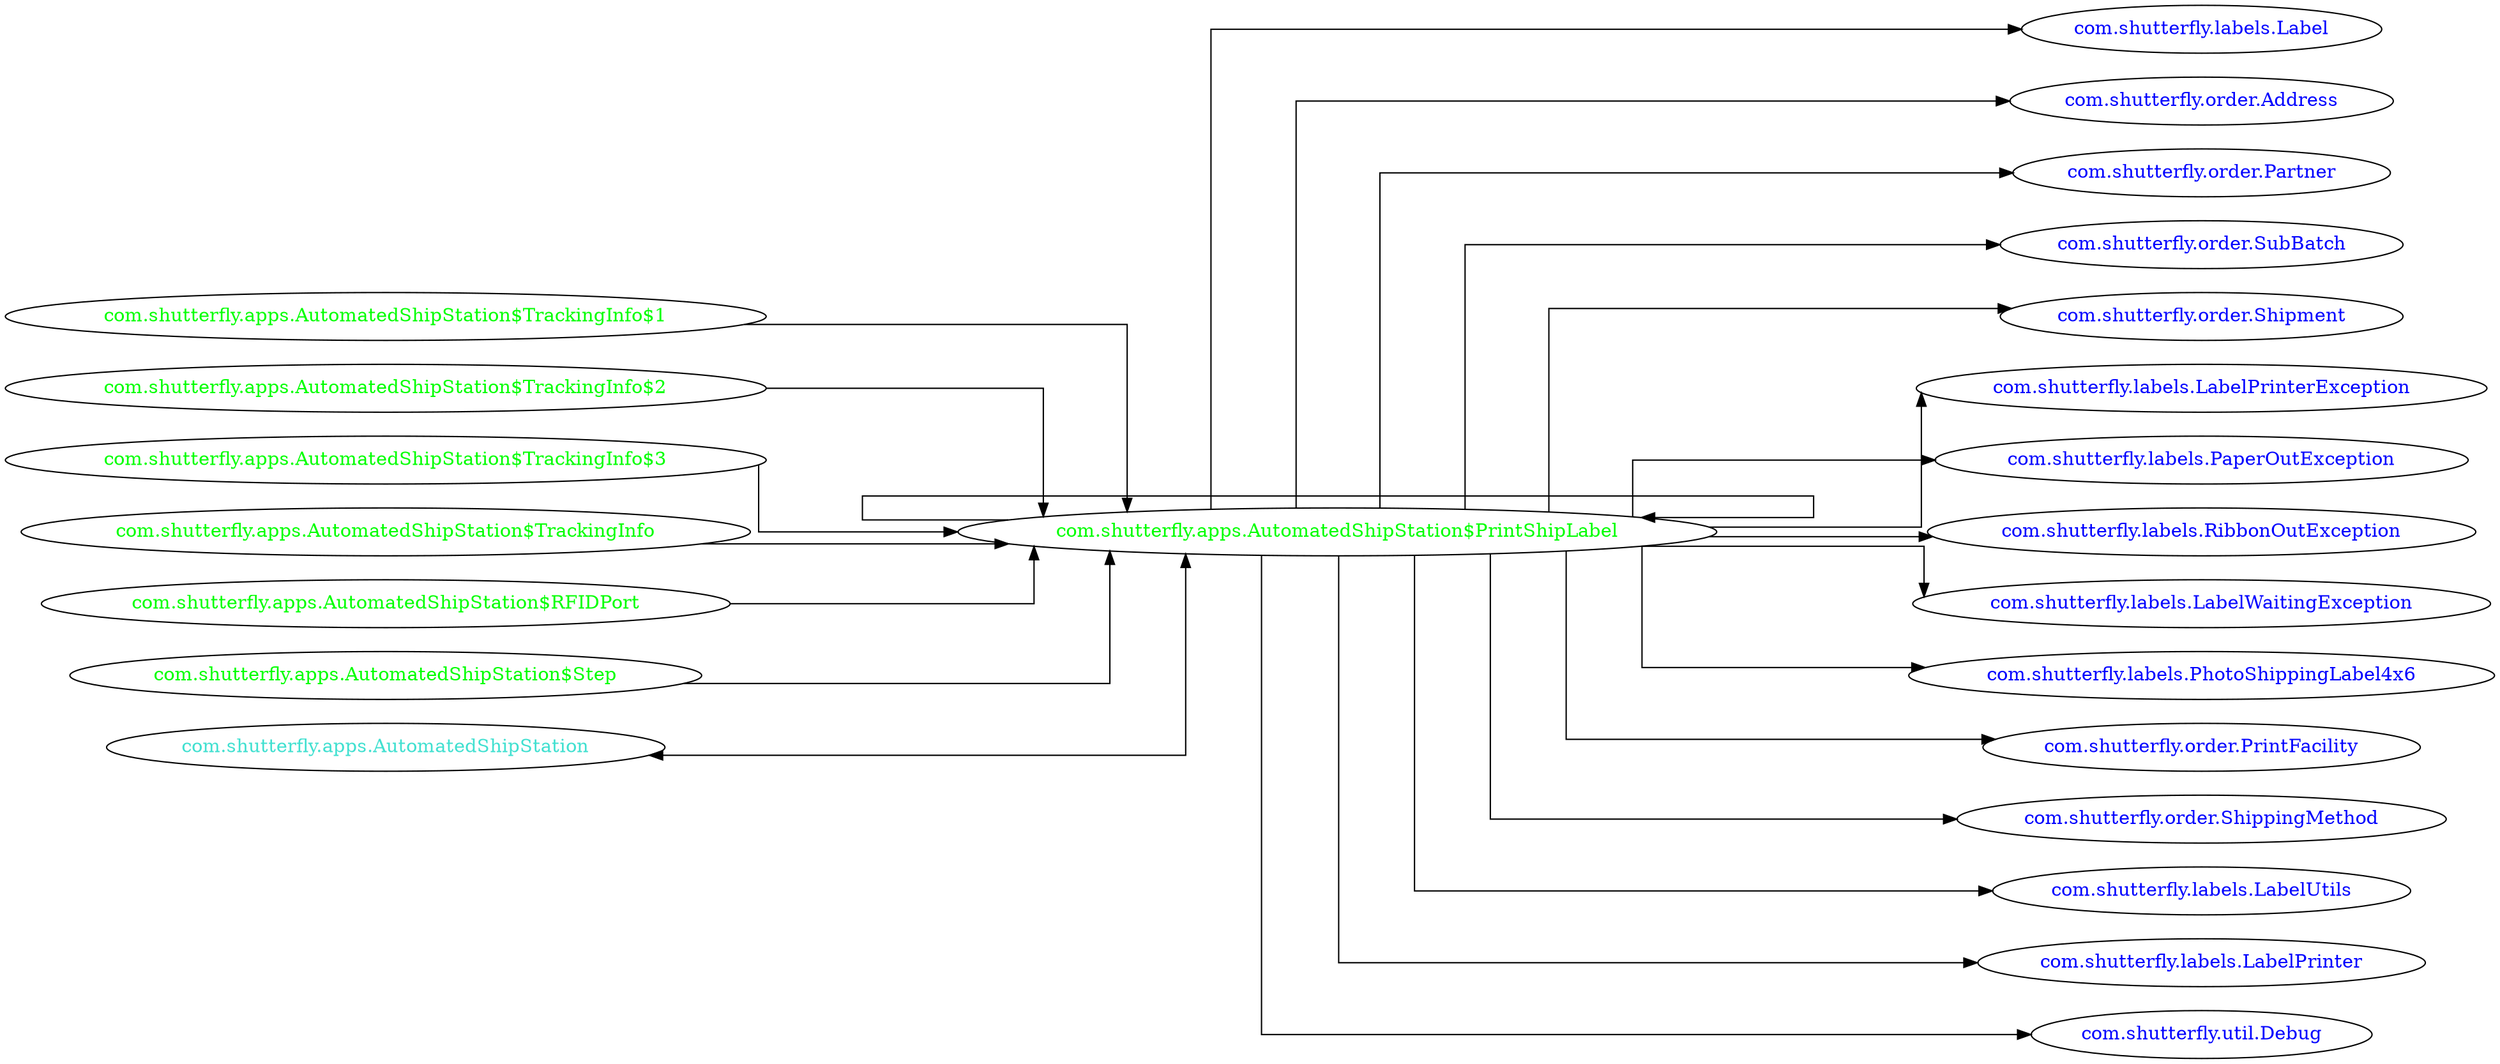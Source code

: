 digraph dependencyGraph {
 concentrate=true;
 ranksep="2.0";
 rankdir="LR"; 
 splines="ortho";
"com.shutterfly.apps.AutomatedShipStation$PrintShipLabel" [fontcolor="red"];
"com.shutterfly.labels.Label" [ fontcolor="blue" ];
"com.shutterfly.apps.AutomatedShipStation$PrintShipLabel"->"com.shutterfly.labels.Label";
"com.shutterfly.order.Address" [ fontcolor="blue" ];
"com.shutterfly.apps.AutomatedShipStation$PrintShipLabel"->"com.shutterfly.order.Address";
"com.shutterfly.order.Partner" [ fontcolor="blue" ];
"com.shutterfly.apps.AutomatedShipStation$PrintShipLabel"->"com.shutterfly.order.Partner";
"com.shutterfly.order.SubBatch" [ fontcolor="blue" ];
"com.shutterfly.apps.AutomatedShipStation$PrintShipLabel"->"com.shutterfly.order.SubBatch";
"com.shutterfly.order.Shipment" [ fontcolor="blue" ];
"com.shutterfly.apps.AutomatedShipStation$PrintShipLabel"->"com.shutterfly.order.Shipment";
"com.shutterfly.labels.LabelPrinterException" [ fontcolor="blue" ];
"com.shutterfly.apps.AutomatedShipStation$PrintShipLabel"->"com.shutterfly.labels.LabelPrinterException";
"com.shutterfly.labels.PaperOutException" [ fontcolor="blue" ];
"com.shutterfly.apps.AutomatedShipStation$PrintShipLabel"->"com.shutterfly.labels.PaperOutException";
"com.shutterfly.labels.RibbonOutException" [ fontcolor="blue" ];
"com.shutterfly.apps.AutomatedShipStation$PrintShipLabel"->"com.shutterfly.labels.RibbonOutException";
"com.shutterfly.labels.LabelWaitingException" [ fontcolor="blue" ];
"com.shutterfly.apps.AutomatedShipStation$PrintShipLabel"->"com.shutterfly.labels.LabelWaitingException";
"com.shutterfly.labels.PhotoShippingLabel4x6" [ fontcolor="blue" ];
"com.shutterfly.apps.AutomatedShipStation$PrintShipLabel"->"com.shutterfly.labels.PhotoShippingLabel4x6";
"com.shutterfly.order.PrintFacility" [ fontcolor="blue" ];
"com.shutterfly.apps.AutomatedShipStation$PrintShipLabel"->"com.shutterfly.order.PrintFacility";
"com.shutterfly.order.ShippingMethod" [ fontcolor="blue" ];
"com.shutterfly.apps.AutomatedShipStation$PrintShipLabel"->"com.shutterfly.order.ShippingMethod";
"com.shutterfly.labels.LabelUtils" [ fontcolor="blue" ];
"com.shutterfly.apps.AutomatedShipStation$PrintShipLabel"->"com.shutterfly.labels.LabelUtils";
"com.shutterfly.labels.LabelPrinter" [ fontcolor="blue" ];
"com.shutterfly.apps.AutomatedShipStation$PrintShipLabel"->"com.shutterfly.labels.LabelPrinter";
"com.shutterfly.util.Debug" [ fontcolor="blue" ];
"com.shutterfly.apps.AutomatedShipStation$PrintShipLabel"->"com.shutterfly.util.Debug";
"com.shutterfly.apps.AutomatedShipStation$TrackingInfo$1" [ fontcolor="green" ];
"com.shutterfly.apps.AutomatedShipStation$TrackingInfo$1"->"com.shutterfly.apps.AutomatedShipStation$PrintShipLabel";
"com.shutterfly.apps.AutomatedShipStation$TrackingInfo$2" [ fontcolor="green" ];
"com.shutterfly.apps.AutomatedShipStation$TrackingInfo$2"->"com.shutterfly.apps.AutomatedShipStation$PrintShipLabel";
"com.shutterfly.apps.AutomatedShipStation$TrackingInfo$3" [ fontcolor="green" ];
"com.shutterfly.apps.AutomatedShipStation$TrackingInfo$3"->"com.shutterfly.apps.AutomatedShipStation$PrintShipLabel";
"com.shutterfly.apps.AutomatedShipStation$TrackingInfo" [ fontcolor="green" ];
"com.shutterfly.apps.AutomatedShipStation$TrackingInfo"->"com.shutterfly.apps.AutomatedShipStation$PrintShipLabel";
"com.shutterfly.apps.AutomatedShipStation$PrintShipLabel" [ fontcolor="green" ];
"com.shutterfly.apps.AutomatedShipStation$PrintShipLabel"->"com.shutterfly.apps.AutomatedShipStation$PrintShipLabel";
"com.shutterfly.apps.AutomatedShipStation$RFIDPort" [ fontcolor="green" ];
"com.shutterfly.apps.AutomatedShipStation$RFIDPort"->"com.shutterfly.apps.AutomatedShipStation$PrintShipLabel";
"com.shutterfly.apps.AutomatedShipStation$Step" [ fontcolor="green" ];
"com.shutterfly.apps.AutomatedShipStation$Step"->"com.shutterfly.apps.AutomatedShipStation$PrintShipLabel";
"com.shutterfly.apps.AutomatedShipStation" [ fontcolor="turquoise" ];
"com.shutterfly.apps.AutomatedShipStation"->"com.shutterfly.apps.AutomatedShipStation$PrintShipLabel" [dir=both];
}